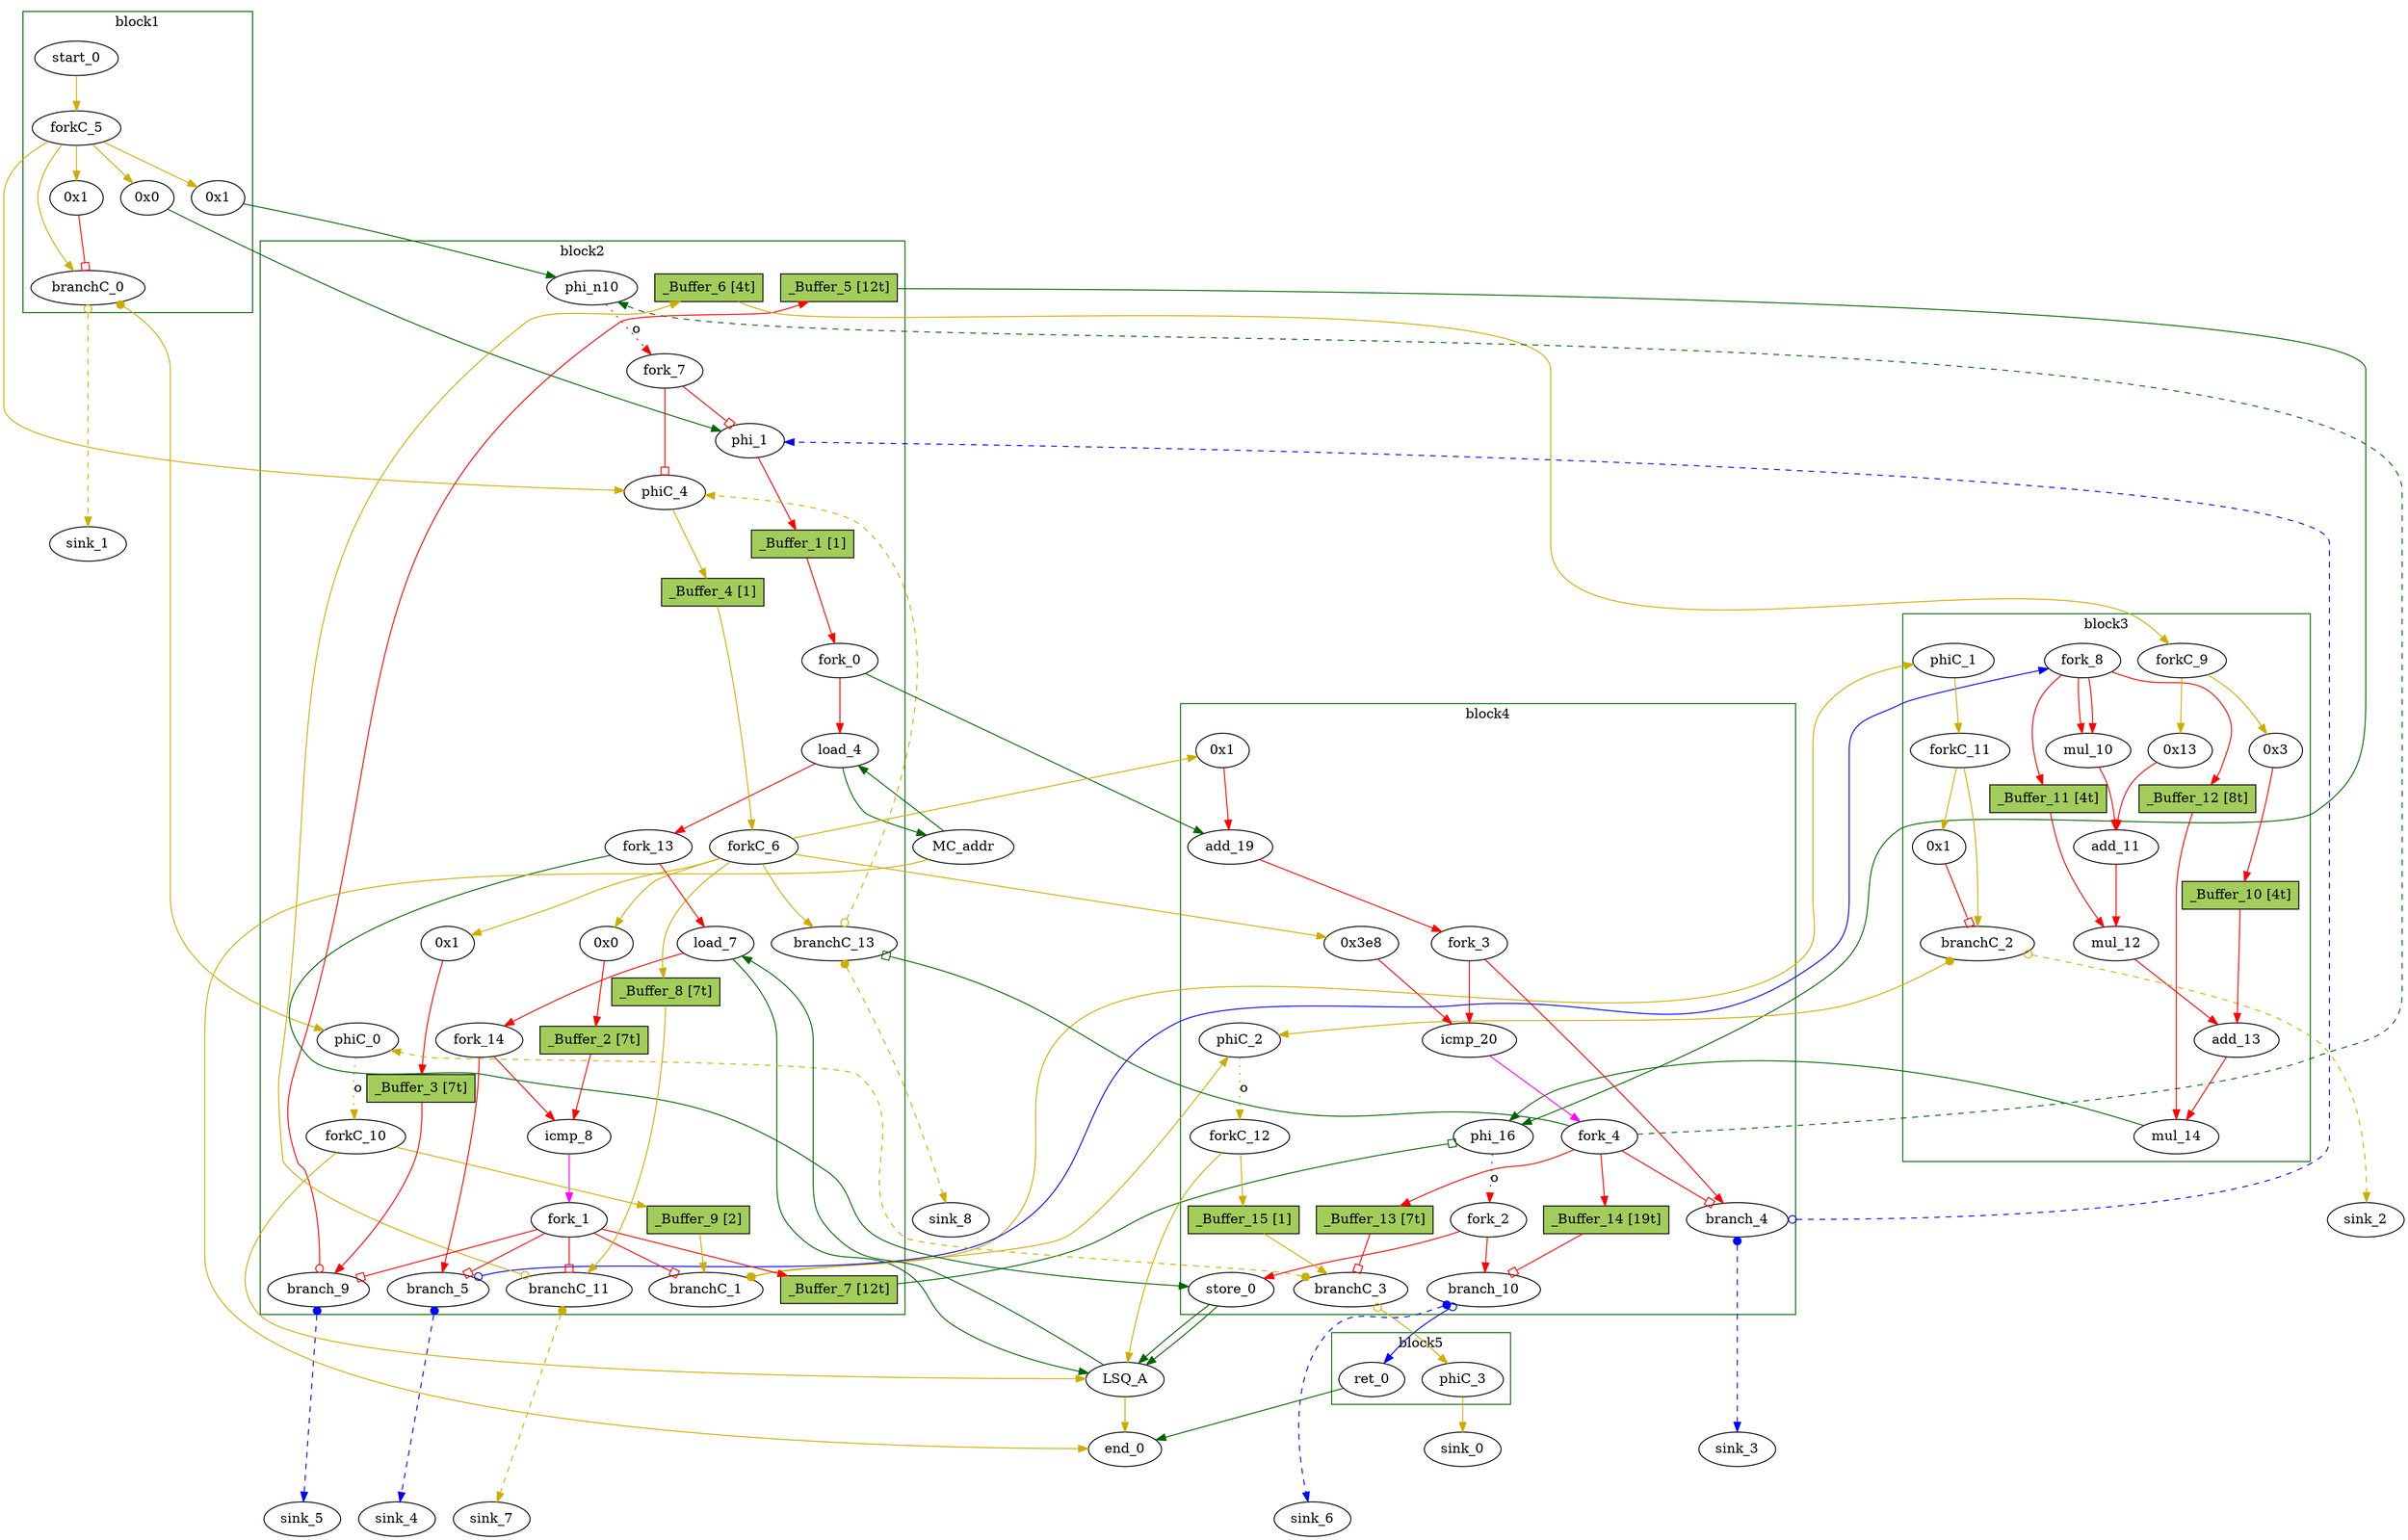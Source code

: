 // Number of blocks: 83
// Number of channels: 133
Digraph G {

  // Blocks
subgraph cluster_1 {
color = "darkgreen"
label = "block1"
  cst_0 [type=Constant, in="in1:32", out="out1:32", bbID = 1, value="0x0", label="0x0",  shape=oval];
  start_0 [type=Entry, in="in1:0", out="out1:0", bbID = 1,  shape=oval];
  branchC_0 [type=Branch, in="in1:0 in2?:1", out="out1+:0 out2-:0", bbID = 1,  shape=oval];
  cst_7 [type=Constant, in="in1:32", out="out1:32", bbID = 1, value="0x1", label="0x1",  shape=oval];
  cst_9 [type=Constant, in="in1:32", out="out1:32", bbID = 1, value="0x1", label="0x1",  shape=oval];
  forkC_5 [type=Fork, in="in1:0", out="out1:0 out2:0 out3:0 out4:0 out5:0", bbID = 1,  shape=oval];
}
subgraph cluster_2 {
color = "darkgreen"
label = "block2"
  phi_1 [type=Mux, in="in1?:1 in2:32 in3:32", out="out1:32", delay=0.366, bbID = 2,  shape=oval];
  load_4 [type=Operator, in="in1:32 in2:32", out="out1:32 out2:32", op = "mc_load_op", latency=2, bbID = 2, portID = 0, offset = 0, retimingDiff=2,  shape=oval];
  load_7 [type=Operator, in="in1:32 in2:32", out="out1:32 out2:32", op = "lsq_load_op", latency=5, bbID = 2, portID = 0, offset = 0, retimingDiff=5,  shape=oval];
  cst_1 [type=Constant, in="in1:32", out="out1:32", bbID = 2, value="0x0", label="0x0", retimingDiff=1,  shape=oval];
  icmp_8 [type=Operator, in="in1:32 in2:32", out="out1:1", op = "icmp_sgt_op", delay=1.53, bbID = 2, retimingDiff=8,  shape=oval];
  cst_4 [type=Constant, in="in1:32", out="out1:32", bbID = 2, value="0x1", label="0x1", retimingDiff=1,  shape=oval];
  phiC_0 [type=Merge, in="in1:0 in2:0", out="out1:0", delay=0.166, bbID = 2, retimingDiff=7,  shape=oval];
  branchC_1 [type=Branch, in="in1:0 in2?:1", out="out1+:0 out2-:0", bbID = 2, retimingDiff=8,  shape=oval];
  phiC_4 [type=Mux, in="in1?:1 in2:0 in3:0", out="out1:0", delay=0.166, bbID = 2,  shape=oval];
  phi_n10 [type=Merge, in="in1:32 in2:32*i", out="out1:32", delay=0.366, bbID = 2,  shape=oval];
  branch_5 [type=Branch, in="in1:32 in2?:1", out="out1+:32 out2-:32", bbID = 2, retimingDiff=8,  shape=oval];
  branch_9 [type=Branch, in="in1:32 in2?:1*i", out="out1+:32 out2-:32", bbID = 2, retimingDiff=8,  shape=oval];
  branchC_11 [type=Branch, in="in1:0 in2?:1", out="out1+:0 out2-:0", bbID = 2, retimingDiff=8,  shape=oval];
  branchC_13 [type=Branch, in="in1:0 in2?:1*i", out="out1+:0 out2-:0", bbID = 2, retimingDiff=1,  shape=oval];
  fork_0 [type=Fork, in="in1:32", out="out1:32 out2:32", bbID = 2, retimingDiff=1,  shape=oval];
  fork_1 [type=Fork, in="in1:32", out="out1:32 out2:32 out3:32 out4:32 out5:32", bbID = 2, retimingDiff=8,  shape=oval];
  forkC_6 [type=Fork, in="in1:0", out="out1:0 out2:0 out3:0 out4:0 out5:0 out6:0", bbID = 2, retimingDiff=1,  shape=oval];
  fork_7 [type=Fork, in="in1:32", out="out1:32 out2:32", bbID = 2,  shape=oval];
  forkC_10 [type=Fork, in="in1:0", out="out1:0 out2:0", bbID = 2, retimingDiff=7,  shape=oval];
  fork_13 [type=Fork, in="in1:32", out="out1:32 out2:32", bbID = 2, retimingDiff=3,  shape=oval];
  fork_14 [type=Fork, in="in1:32", out="out1:32 out2:32", bbID = 2, retimingDiff=8,  shape=oval];
  _Buffer_1 [type=Buffer, in="in1:32", out="out1:32", bbID = 2, slots=1, transparent=false, label="_Buffer_1 [1]",  shape=box, style=filled, fillcolor=darkolivegreen3, height = 0.4];
  _Buffer_2 [type=Buffer, in="in1:32", out="out1:32", bbID = 2, slots=7, transparent=true, label="_Buffer_2 [7t]",  shape=box, style=filled, fillcolor=darkolivegreen3, height = 0.4];
  _Buffer_3 [type=Buffer, in="in1:32", out="out1:32", bbID = 2, slots=7, transparent=true, label="_Buffer_3 [7t]",  shape=box, style=filled, fillcolor=darkolivegreen3, height = 0.4];
  _Buffer_4 [type=Buffer, in="in1:0", out="out1:0", bbID = 2, slots=1, transparent=false, label="_Buffer_4 [1]",  shape=box, style=filled, fillcolor=darkolivegreen3, height = 0.4];
  _Buffer_5 [type=Buffer, in="in1:32", out="out1:32", bbID = 2, slots=12, transparent=true, label="_Buffer_5 [12t]",  shape=box, style=filled, fillcolor=darkolivegreen3, height = 0.4];
  _Buffer_6 [type=Buffer, in="in1:0", out="out1:0", bbID = 2, slots=4, transparent=true, label="_Buffer_6 [4t]",  shape=box, style=filled, fillcolor=darkolivegreen3, height = 0.4];
  _Buffer_7 [type=Buffer, in="in1:32", out="out1:32", bbID = 2, slots=12, transparent=true, label="_Buffer_7 [12t]",  shape=box, style=filled, fillcolor=darkolivegreen3, height = 0.4];
  _Buffer_8 [type=Buffer, in="in1:0", out="out1:0", bbID = 2, slots=7, transparent=true, label="_Buffer_8 [7t]",  shape=box, style=filled, fillcolor=darkolivegreen3, height = 0.4];
  _Buffer_9 [type=Buffer, in="in1:0", out="out1:0", bbID = 2, slots=2, transparent=false, label="_Buffer_9 [2]",  shape=box, style=filled, fillcolor=darkolivegreen3, height = 0.4];
}
subgraph cluster_3 {
color = "darkgreen"
label = "block3"
  mul_10 [type=Operator, in="in1:32 in2:32", out="out1:32", op = "mul_op", latency=4, bbID = 3,  shape=oval];
  cst_2 [type=Constant, in="in1:32", out="out1:32", bbID = 3, value="0x13", label="0x13",  shape=oval];
  add_11 [type=Operator, in="in1:32 in2:32", out="out1:32", op = "add_op", delay=1.693, bbID = 3,  shape=oval];
  mul_12 [type=Operator, in="in1:32 in2:32", out="out1:32", op = "mul_op", latency=4, bbID = 3,  shape=oval];
  cst_3 [type=Constant, in="in1:32", out="out1:32", bbID = 3, value="0x3", label="0x3",  shape=oval];
  add_13 [type=Operator, in="in1:32 in2:32", out="out1:32", op = "add_op", delay=1.693, bbID = 3,  shape=oval];
  mul_14 [type=Operator, in="in1:32 in2:32", out="out1:32", op = "mul_op", latency=4, bbID = 3,  shape=oval];
  phiC_1 [type=Merge, in="in1:0", out="out1:0", delay=0.166, bbID = 3,  shape=oval];
  branchC_2 [type=Branch, in="in1:0 in2?:1", out="out1+:0 out2-:0", bbID = 3,  shape=oval];
  cst_8 [type=Constant, in="in1:32", out="out1:32", bbID = 3, value="0x1", label="0x1",  shape=oval];
  fork_8 [type=Fork, in="in1:32", out="out1:32 out2:32 out3:32 out4:32", bbID = 3,  shape=oval];
  forkC_9 [type=Fork, in="in1:0", out="out1:0 out2:0", bbID = 3,  shape=oval];
  forkC_11 [type=Fork, in="in1:0", out="out1:0 out2:0", bbID = 3,  shape=oval];
  _Buffer_10 [type=Buffer, in="in1:32", out="out1:32", bbID = 3, slots=4, transparent=true, label="_Buffer_10 [4t]",  shape=box, style=filled, fillcolor=darkolivegreen3, height = 0.4];
  _Buffer_11 [type=Buffer, in="in1:32", out="out1:32", bbID = 3, slots=4, transparent=true, label="_Buffer_11 [4t]",  shape=box, style=filled, fillcolor=darkolivegreen3, height = 0.4];
  _Buffer_12 [type=Buffer, in="in1:32", out="out1:32", bbID = 3, slots=8, transparent=true, label="_Buffer_12 [8t]",  shape=box, style=filled, fillcolor=darkolivegreen3, height = 0.4];
}
subgraph cluster_4 {
color = "darkgreen"
label = "block4"
  phi_16 [type=Mux, in="in1?:1 in2:32 in3:32", out="out1:32", delay=0.366, bbID = 4, retimingDiff=8,  shape=oval];
  store_0 [type=Operator, in="in1:32 in2:32", out="out1:32 out2:32", op = "lsq_store_op", bbID = 4, portID = 0, offset = 0,  shape=oval];
  cst_5 [type=Constant, in="in1:32", out="out1:32", bbID = 4, value="0x1", label="0x1", retimingDiff=1,  shape=oval];
  add_19 [type=Operator, in="in1:32 in2:32", out="out1:32", op = "add_op", delay=1.693, bbID = 4, retimingDiff=1,  shape=oval];
  cst_6 [type=Constant, in="in1:32", out="out1:32", bbID = 4, value="0x3e8", label="0x3e8", retimingDiff=1,  shape=oval];
  icmp_20 [type=Operator, in="in1:32 in2:32", out="out1:1", op = "icmp_ult_op", delay=1.53, bbID = 4, retimingDiff=1,  shape=oval];
  phiC_2 [type=Merge, in="in1:0 in2:0", out="out1:0", delay=0.166, bbID = 4, retimingDiff=8,  shape=oval];
  branchC_3 [type=Branch, in="in1:0 in2?:1", out="out1+:0 out2-:0", bbID = 4, retimingDiff=8,  shape=oval];
  branch_4 [type=Branch, in="in1:32 in2?:1*i", out="out1+:32 out2-:32", bbID = 4, retimingDiff=1,  shape=oval];
  branch_10 [type=Branch, in="in1:32 in2?:1", out="out1+:32 out2-:32", bbID = 4, retimingDiff=8,  shape=oval];
  fork_2 [type=Fork, in="in1:32", out="out1:32 out2:32", bbID = 4, retimingDiff=8,  shape=oval];
  fork_3 [type=Fork, in="in1:32", out="out1:32 out2:32", bbID = 4, retimingDiff=1,  shape=oval];
  fork_4 [type=Fork, in="in1:32", out="out1:32 out2:32 out3:32 out4:32 out5:32", bbID = 4, retimingDiff=1,  shape=oval];
  forkC_12 [type=Fork, in="in1:0", out="out1:0 out2:0", bbID = 4, retimingDiff=8,  shape=oval];
  _Buffer_13 [type=Buffer, in="in1:32", out="out1:32", bbID = 4, slots=7, transparent=true, label="_Buffer_13 [7t]",  shape=box, style=filled, fillcolor=darkolivegreen3, height = 0.4];
  _Buffer_14 [type=Buffer, in="in1:32", out="out1:32", bbID = 4, slots=19, transparent=true, label="_Buffer_14 [19t]",  shape=box, style=filled, fillcolor=darkolivegreen3, height = 0.4];
  _Buffer_15 [type=Buffer, in="in1:0", out="out1:0", bbID = 4, slots=1, transparent=false, label="_Buffer_15 [1]",  shape=box, style=filled, fillcolor=darkolivegreen3, height = 0.4];
}
subgraph cluster_5 {
color = "darkgreen"
label = "block5"
  ret_0 [type=Operator, in="in1:32", out="out1:32", op = "ret_op", bbID = 5,  shape=oval];
  phiC_3 [type=Merge, in="in1:0", out="out1:0", delay=0.166, bbID = 5,  shape=oval];
}
  sink_0 [type=Sink, in="in1:0", bbID = 0,  shape=oval];
  sink_1 [type=Sink, in="in1:0", bbID = 0,  shape=oval];
  sink_2 [type=Sink, in="in1:0", bbID = 0,  shape=oval];
  LSQ_A [type=LSQ, in="in1:0*c0 in2:0*c1 in3:32*l0a in4:32*s0a in5:32*s0d", out="out1:32*l0d out2:0*e", bbID = 0, memory = "A", bbcount = 2, ldcount = 1, stcount = 1, fifoDepth = 16, numLoads = "{1; 0}", numStores = "{0; 1}", loadOffsets = "{{0;0;0;0;0;0;0;0;0;0;0;0;0;0;0;0};{0;0;0;0;0;0;0;0;0;0;0;0;0;0;0;0}}", storeOffsets = "{{0;0;0;0;0;0;0;0;0;0;0;0;0;0;0;0};{0;0;0;0;0;0;0;0;0;0;0;0;0;0;0;0}}", loadPorts = "{{0;0;0;0;0;0;0;0;0;0;0;0;0;0;0;0};{0;0;0;0;0;0;0;0;0;0;0;0;0;0;0;0}}", storePorts = "{{0;0;0;0;0;0;0;0;0;0;0;0;0;0;0;0};{0;0;0;0;0;0;0;0;0;0;0;0;0;0;0;0}}", ];
  MC_addr [type=MC, in="in1:32*l0a", out="out1:32*l0d out2:0*e", bbID = 0, memory = "addr", bbcount = 0, ldcount = 1, stcount = 0, ];
  sink_3 [type=Sink, in="in1:32", bbID = 0,  shape=oval];
  sink_4 [type=Sink, in="in1:32", bbID = 0,  shape=oval];
  sink_5 [type=Sink, in="in1:32", bbID = 0,  shape=oval];
  sink_6 [type=Sink, in="in1:32", bbID = 0,  shape=oval];
  sink_7 [type=Sink, in="in1:0", bbID = 0,  shape=oval];
  sink_8 [type=Sink, in="in1:0", bbID = 0,  shape=oval];
  end_0 [type=Exit, in="in1:0*e in2:0*e in3:32", out="out1:32", bbID = 0,  shape=oval];

  // Channels
  cst_0 -> phi_1 [from=out1, to=in3, arrowhead=normal, color=darkgreen];
  start_0 -> forkC_5 [from=out1, to=in1, arrowhead=normal, color=gold3];
  branchC_0 -> phiC_0 [from=out1, to=in1, dir=both, arrowtail=dot, arrowhead=normal, color=gold3];
  branchC_0 -> sink_1 [from=out2, to=in1, dir=both, arrowtail=odot, arrowhead=normal, color=gold3, style=dashed, minlen = 3];
  cst_7 -> branchC_0 [from=out1, to=in2, arrowhead=obox, color=red];
  cst_9 -> phi_n10 [from=out1, to=in1, arrowhead=normal, color=darkgreen];
  forkC_5 -> cst_0 [from=out1, to=in1, arrowhead=normal, color=gold3];
  forkC_5 -> branchC_0 [from=out4, to=in1, arrowhead=normal, color=gold3];
  forkC_5 -> cst_7 [from=out5, to=in1, arrowhead=normal, color=gold3];
  forkC_5 -> cst_9 [from=out3, to=in1, arrowhead=normal, color=gold3];
  forkC_5 -> phiC_4 [from=out2, to=in3, arrowhead=normal, color=gold3];
  phi_1 -> _Buffer_1 [from=out1, to=in1, arrowhead=normal, color=red];
  load_4 -> fork_13 [from=out1, to=in1, arrowhead=normal, color=red];
  load_4 -> MC_addr [from=out2, to=in1, arrowhead=normal, color=darkgreen];
  load_7 -> fork_14 [from=out1, to=in1, arrowhead=normal, color=red];
  load_7 -> LSQ_A [from=out2, to=in3, arrowhead=normal, color=darkgreen];
  cst_1 -> _Buffer_2 [from=out1, to=in1, arrowhead=normal, color=red];
  icmp_8 -> fork_1 [from=out1, to=in1, arrowhead=normal, color=magenta];
  cst_4 -> _Buffer_3 [from=out1, to=in1, arrowhead=normal, color=red];
  phiC_0 -> forkC_10 [from=out1, to=in1, arrowhead=normal, color=gold3, slots=1, style=dotted, label="o", transparent=true];
  branchC_1 -> phiC_1 [from=out2, to=in1, dir=both, arrowtail=odot, arrowhead=normal, color=gold3];
  branchC_1 -> phiC_2 [from=out1, to=in2, dir=both, arrowtail=dot, arrowhead=normal, color=gold3];
  phiC_4 -> _Buffer_4 [from=out1, to=in1, arrowhead=normal, color=gold3];
  phi_n10 -> fork_7 [from=out1, to=in1, arrowhead=normal, color=red, slots=1, style=dotted, label="o", transparent=true];
  branch_5 -> fork_8 [from=out2, to=in1, dir=both, arrowtail=odot, arrowhead=normal, color=blue];
  branch_5 -> sink_4 [from=out1, to=in1, dir=both, arrowtail=dot, arrowhead=normal, color=blue, style=dashed, minlen = 3];
  branch_9 -> _Buffer_5 [from=out2, to=in1, dir=both, arrowtail=odot, arrowhead=normal, color=red, constraint=false];
  branch_9 -> sink_5 [from=out1, to=in1, dir=both, arrowtail=dot, arrowhead=normal, color=blue, style=dashed, minlen = 3];
  branchC_11 -> _Buffer_6 [from=out2, to=in1, dir=both, arrowtail=odot, arrowhead=normal, color=gold3, constraint=false];
  branchC_11 -> sink_7 [from=out1, to=in1, dir=both, arrowtail=dot, arrowhead=normal, color=gold3, style=dashed, minlen = 3];
  branchC_13 -> phiC_4 [from=out2, to=in2, dir=both, arrowtail=odot, arrowhead=normal, color=gold3, constraint=false, style=dashed, minlen = 3];
  branchC_13 -> sink_8 [from=out1, to=in1, dir=both, arrowtail=dot, arrowhead=normal, color=gold3, style=dashed, minlen = 3];
  fork_0 -> load_4 [from=out2, to=in2, arrowhead=normal, color=red];
  fork_0 -> add_19 [from=out1, to=in1, arrowhead=normal, color=darkgreen];
  fork_1 -> branchC_1 [from=out5, to=in2, arrowhead=obox, color=red];
  fork_1 -> branch_5 [from=out1, to=in2, arrowhead=obox, color=red];
  fork_1 -> branch_9 [from=out2, to=in2, arrowhead=obox, color=red];
  fork_1 -> branchC_11 [from=out3, to=in2, arrowhead=obox, color=red];
  fork_1 -> _Buffer_7 [from=out4, to=in1, arrowhead=normal, color=red];
  forkC_6 -> cst_1 [from=out1, to=in1, arrowhead=normal, color=gold3];
  forkC_6 -> cst_4 [from=out4, to=in1, arrowhead=normal, color=gold3];
  forkC_6 -> _Buffer_8 [from=out3, to=in1, arrowhead=normal, color=gold3];
  forkC_6 -> branchC_13 [from=out2, to=in1, arrowhead=normal, color=gold3];
  forkC_6 -> cst_5 [from=out5, to=in1, arrowhead=normal, color=gold3];
  forkC_6 -> cst_6 [from=out6, to=in1, arrowhead=normal, color=gold3];
  fork_7 -> phi_1 [from=out1, to=in1, arrowhead=obox, color=red];
  fork_7 -> phiC_4 [from=out2, to=in1, arrowhead=obox, color=red];
  forkC_10 -> _Buffer_9 [from=out1, to=in1, arrowhead=normal, color=gold3];
  forkC_10 -> LSQ_A [from=out2, to=in1, arrowhead=normal, color=gold3];
  fork_13 -> load_7 [from=out1, to=in2, arrowhead=normal, color=red];
  fork_13 -> store_0 [from=out2, to=in2, arrowhead=normal, color=darkgreen];
  fork_14 -> icmp_8 [from=out1, to=in1, arrowhead=normal, color=red];
  fork_14 -> branch_5 [from=out2, to=in1, arrowhead=normal, color=red];
  mul_10 -> add_11 [from=out1, to=in1, arrowhead=normal, color=red];
  cst_2 -> add_11 [from=out1, to=in2, arrowhead=normal, color=red];
  add_11 -> mul_12 [from=out1, to=in1, arrowhead=normal, color=red];
  mul_12 -> add_13 [from=out1, to=in1, arrowhead=normal, color=red];
  cst_3 -> _Buffer_10 [from=out1, to=in1, arrowhead=normal, color=red];
  add_13 -> mul_14 [from=out1, to=in1, arrowhead=normal, color=red];
  mul_14 -> phi_16 [from=out1, to=in2, arrowhead=normal, color=darkgreen];
  phiC_1 -> forkC_11 [from=out1, to=in1, arrowhead=normal, color=gold3];
  branchC_2 -> phiC_2 [from=out1, to=in1, dir=both, arrowtail=dot, arrowhead=normal, color=gold3];
  branchC_2 -> sink_2 [from=out2, to=in1, dir=both, arrowtail=odot, arrowhead=normal, color=gold3, style=dashed, minlen = 3];
  cst_8 -> branchC_2 [from=out1, to=in2, arrowhead=obox, color=red];
  fork_8 -> mul_10 [from=out1, to=in1, arrowhead=normal, color=red];
  fork_8 -> mul_10 [from=out2, to=in2, arrowhead=normal, color=red];
  fork_8 -> _Buffer_11 [from=out3, to=in1, arrowhead=normal, color=red];
  fork_8 -> _Buffer_12 [from=out4, to=in1, arrowhead=normal, color=red];
  forkC_9 -> cst_2 [from=out1, to=in1, arrowhead=normal, color=gold3];
  forkC_9 -> cst_3 [from=out2, to=in1, arrowhead=normal, color=gold3];
  forkC_11 -> branchC_2 [from=out1, to=in1, arrowhead=normal, color=gold3];
  forkC_11 -> cst_8 [from=out2, to=in1, arrowhead=normal, color=gold3];
  phi_16 -> fork_2 [from=out1, to=in1, arrowhead=normal, color=red, slots=1, style=dotted, label="o", transparent=true];
  store_0 -> LSQ_A [from=out2, to=in4, arrowhead=normal, color=darkgreen];
  store_0 -> LSQ_A [from=out1, to=in5, arrowhead=normal, color=darkgreen];
  cst_5 -> add_19 [from=out1, to=in2, arrowhead=normal, color=red];
  add_19 -> fork_3 [from=out1, to=in1, arrowhead=normal, color=red];
  cst_6 -> icmp_20 [from=out1, to=in2, arrowhead=normal, color=red];
  icmp_20 -> fork_4 [from=out1, to=in1, arrowhead=normal, color=magenta];
  phiC_2 -> forkC_12 [from=out1, to=in1, arrowhead=normal, color=gold3, slots=1, style=dotted, label="o", transparent=true];
  branchC_3 -> phiC_0 [from=out1, to=in2, dir=both, arrowtail=dot, arrowhead=normal, color=gold3, style=dashed, minlen = 3];
  branchC_3 -> phiC_3 [from=out2, to=in1, dir=both, arrowtail=odot, arrowhead=normal, color=gold3];
  branch_4 -> phi_1 [from=out2, to=in2, dir=both, arrowtail=odot, arrowhead=normal, color=blue, style=dashed, minlen = 3];
  branch_4 -> sink_3 [from=out1, to=in1, dir=both, arrowtail=dot, arrowhead=normal, color=blue, style=dashed, minlen = 3];
  branch_10 -> ret_0 [from=out2, to=in1, dir=both, arrowtail=odot, arrowhead=normal, color=blue];
  branch_10 -> sink_6 [from=out1, to=in1, dir=both, arrowtail=dot, arrowhead=normal, color=blue, style=dashed, minlen = 3];
  fork_2 -> store_0 [from=out1, to=in1, arrowhead=normal, color=red];
  fork_2 -> branch_10 [from=out2, to=in1, arrowhead=normal, color=red];
  fork_3 -> icmp_20 [from=out1, to=in1, arrowhead=normal, color=red];
  fork_3 -> branch_4 [from=out2, to=in1, arrowhead=normal, color=red];
  fork_4 -> phi_n10 [from=out2, to=in2, arrowhead=normal, color=darkgreen, style=dashed, minlen = 3];
  fork_4 -> branchC_13 [from=out4, to=in2, arrowhead=obox, color=darkgreen];
  fork_4 -> _Buffer_13 [from=out5, to=in1, arrowhead=normal, color=red];
  fork_4 -> branch_4 [from=out1, to=in2, arrowhead=obox, color=red];
  fork_4 -> _Buffer_14 [from=out3, to=in1, arrowhead=normal, color=red];
  forkC_12 -> _Buffer_15 [from=out1, to=in1, arrowhead=normal, color=gold3];
  forkC_12 -> LSQ_A [from=out2, to=in2, arrowhead=normal, color=gold3];
  ret_0 -> end_0 [from=out1, to=in3, arrowhead=normal, color=darkgreen];
  phiC_3 -> sink_0 [from=out1, to=in1, arrowhead=normal, color=gold3];
  LSQ_A -> load_7 [from=out1, to=in1, arrowhead=normal, color=darkgreen];
  LSQ_A -> end_0 [from=out2, to=in1, arrowhead=normal, color=gold3];
  MC_addr -> load_4 [from=out1, to=in1, arrowhead=normal, color=darkgreen];
  MC_addr -> end_0 [from=out2, to=in2, arrowhead=normal, color=gold3];
  _Buffer_1 -> fork_0 [from=out1, to=in1, arrowhead=normal, color=red];
  _Buffer_2 -> icmp_8 [from=out1, to=in2, arrowhead=normal, color=red];
  _Buffer_3 -> branch_9 [from=out1, to=in1, arrowhead=normal, color=red];
  _Buffer_4 -> forkC_6 [from=out1, to=in1, arrowhead=normal, color=gold3];
  _Buffer_5 -> phi_16 [from=out1, to=in3, arrowhead=normal, color=darkgreen];
  _Buffer_6 -> forkC_9 [from=out1, to=in1, arrowhead=normal, color=gold3];
  _Buffer_7 -> phi_16 [from=out1, to=in1, arrowhead=obox, color=darkgreen];
  _Buffer_8 -> branchC_11 [from=out1, to=in1, arrowhead=normal, color=gold3];
  _Buffer_9 -> branchC_1 [from=out1, to=in1, arrowhead=normal, color=gold3];
  _Buffer_10 -> add_13 [from=out1, to=in2, arrowhead=normal, color=red];
  _Buffer_11 -> mul_12 [from=out1, to=in2, arrowhead=normal, color=red];
  _Buffer_12 -> mul_14 [from=out1, to=in2, arrowhead=normal, color=red];
  _Buffer_13 -> branchC_3 [from=out1, to=in2, arrowhead=obox, color=red];
  _Buffer_14 -> branch_10 [from=out1, to=in2, arrowhead=obox, color=red];
  _Buffer_15 -> branchC_3 [from=out1, to=in1, arrowhead=normal, color=gold3];
}
